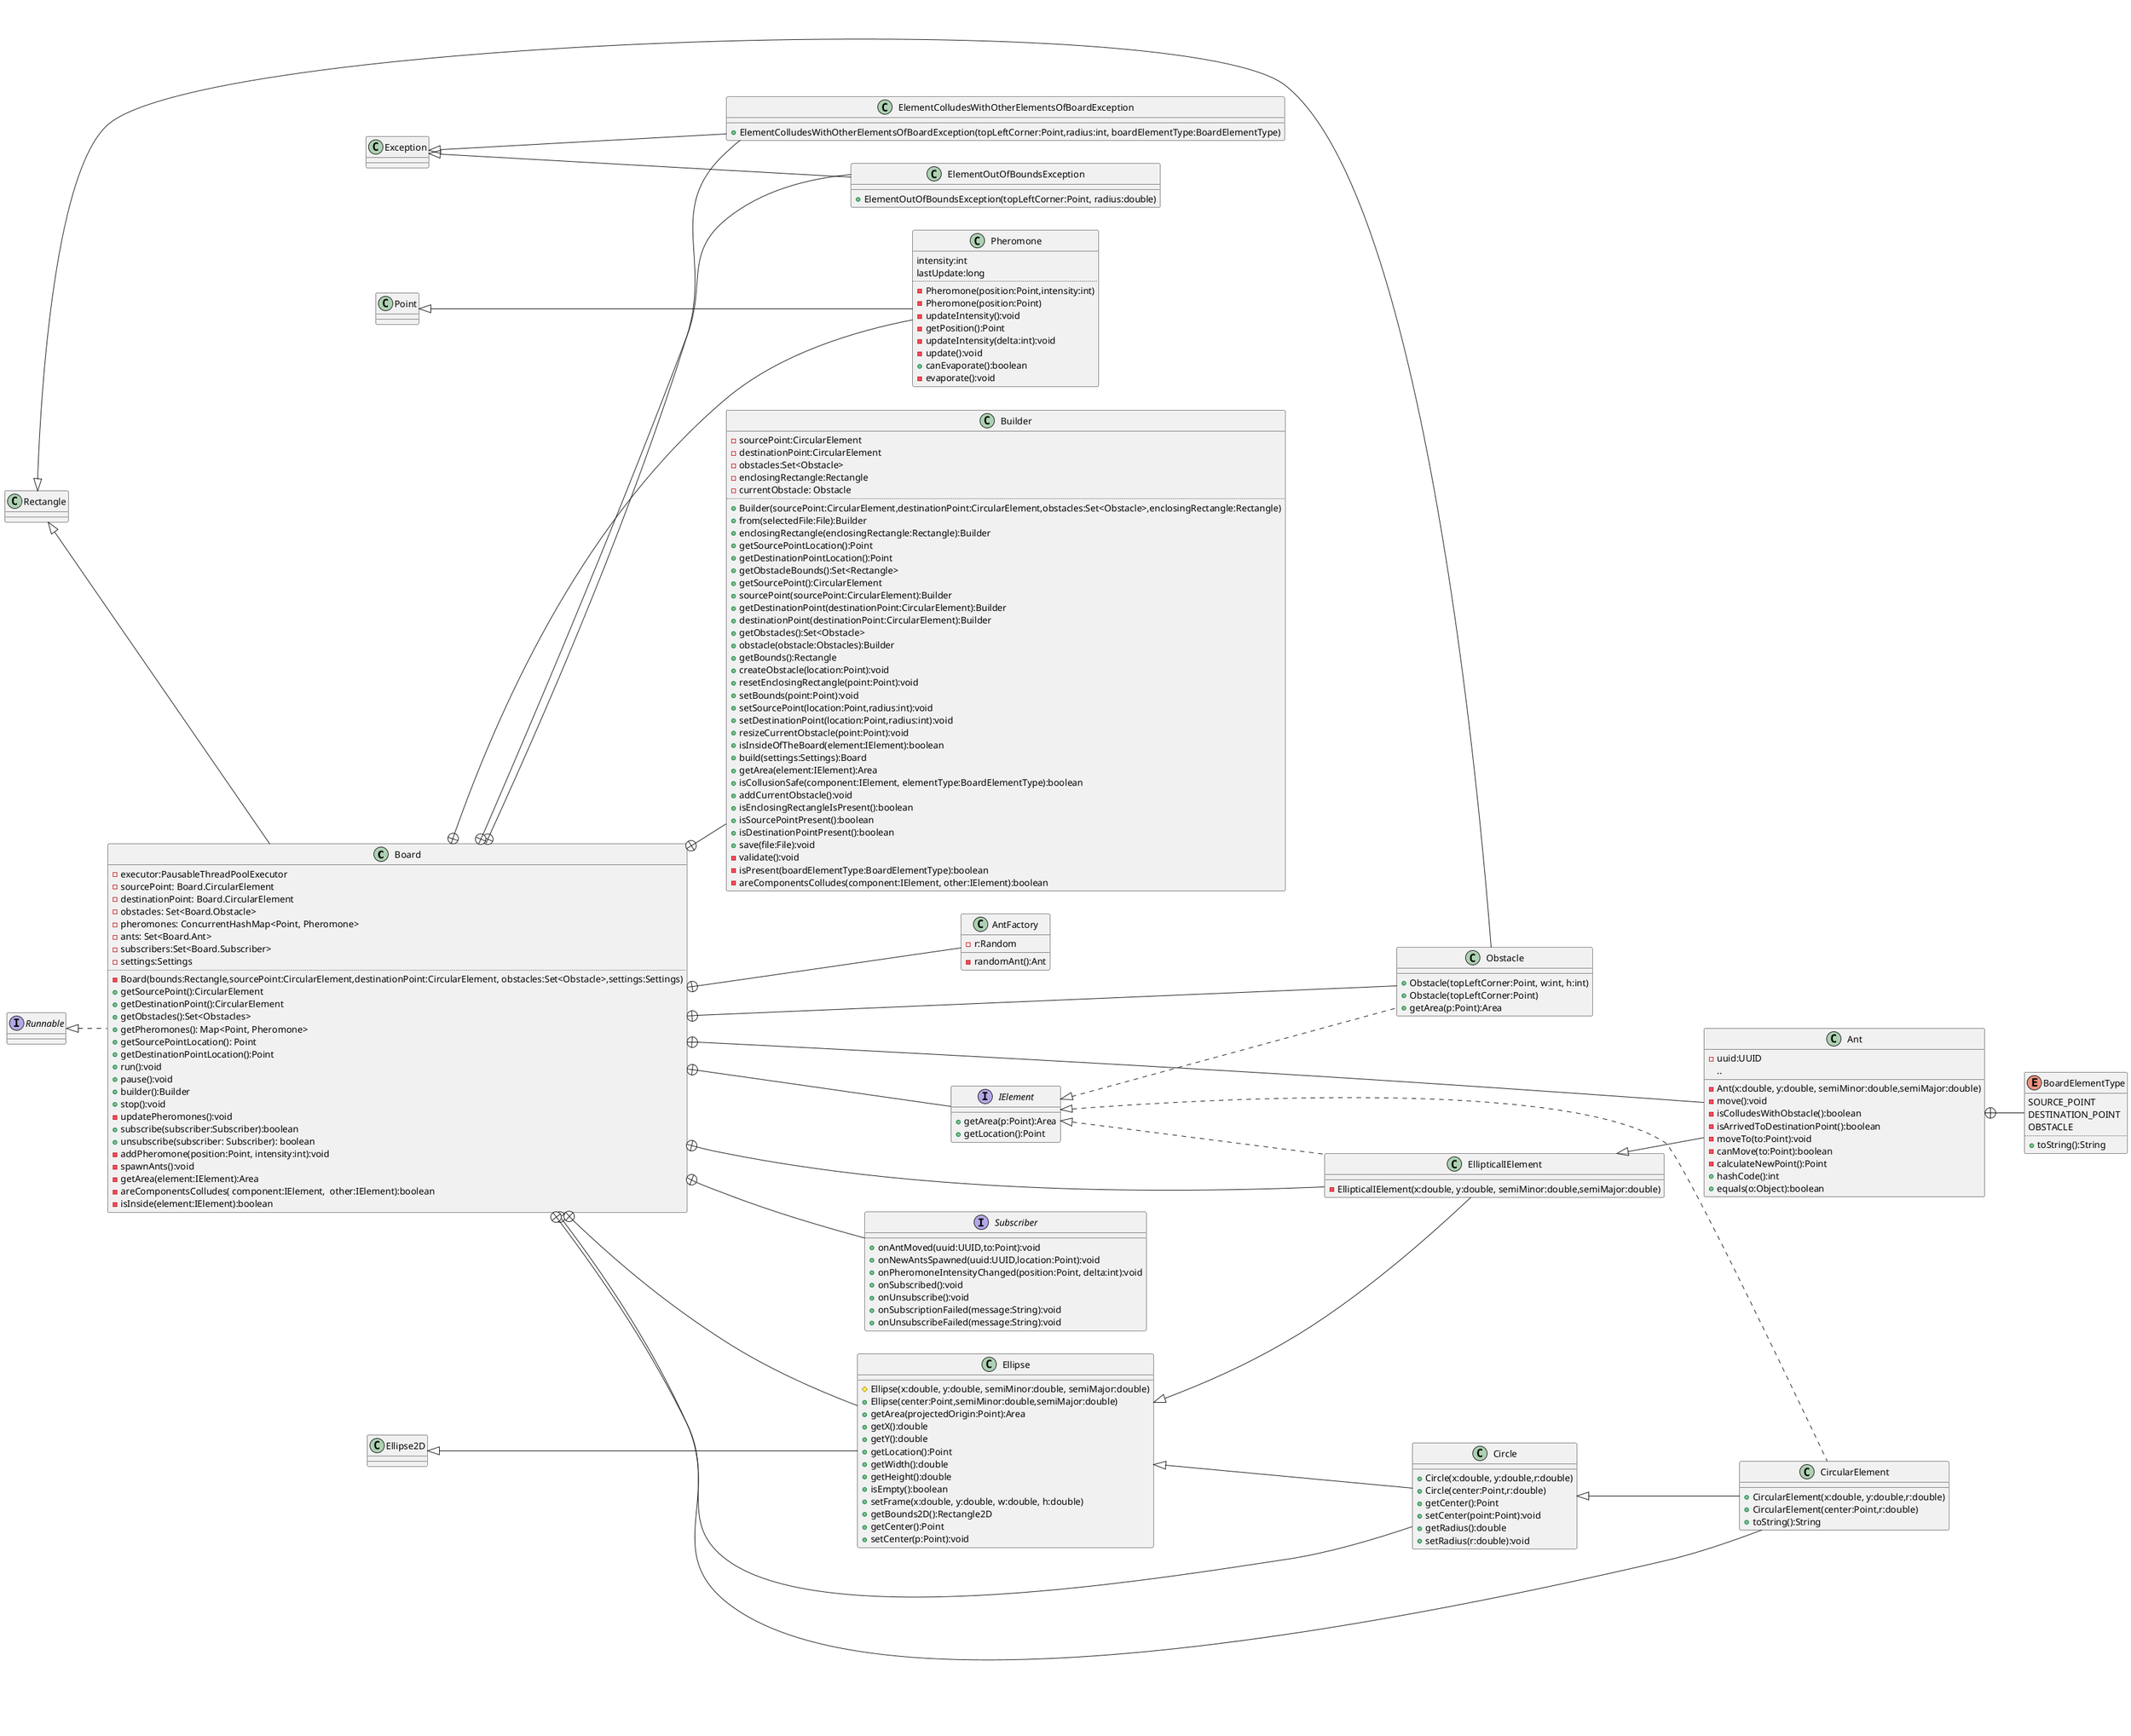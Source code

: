 @startuml
left to right direction

class Board extends Rectangle implements Runnable {
  - executor:PausableThreadPoolExecutor
  - sourcePoint: Board.CircularElement  
  -  destinationPoint: Board.CircularElement
  -  obstacles: Set<Board.Obstacle>
  -  pheromones: ConcurrentHashMap<Point, Pheromone>
  -  ants: Set<Board.Ant>
  -  subscribers:Set<Board.Subscriber>
  - settings:Settings 
  ..
  - Board(bounds:Rectangle,sourcePoint:CircularElement,destinationPoint:CircularElement, obstacles:Set<Obstacle>,settings:Settings)
  +  getSourcePoint():CircularElement
  + getDestinationPoint():CircularElement
  + getObstacles():Set<Obstacles>
  + getPheromones(): Map<Point, Pheromone>
  + getSourcePointLocation(): Point
  + getDestinationPointLocation():Point 
  + run():void 
  +pause():void 
  +builder():Builder 
  +stop():void 
  - updatePheromones():void
  + subscribe(subscriber:Subscriber):boolean
  + unsubscribe(subscriber: Subscriber): boolean
  - addPheromone(position:Point, intensity:int):void 
  - spawnAnts():void
  - getArea(element:IElement):Area
  - areComponentsColludes( component:IElement,  other:IElement):boolean
  - isInside(element:IElement):boolean
}

class Builder{
    -  sourcePoint:CircularElement
    - destinationPoint:CircularElement
    - obstacles:Set<Obstacle>
    - enclosingRectangle:Rectangle
    - currentObstacle: Obstacle
    ..
    + Builder(sourcePoint:CircularElement,destinationPoint:CircularElement,obstacles:Set<Obstacle>,enclosingRectangle:Rectangle)
    + from(selectedFile:File):Builder
    + enclosingRectangle(enclosingRectangle:Rectangle):Builder
    + getSourcePointLocation():Point 
    + getDestinationPointLocation():Point 
    + getObstacleBounds():Set<Rectangle>
    + getSourcePoint():CircularElement
    + sourcePoint(sourcePoint:CircularElement):Builder 
    + getDestinationPoint(destinationPoint:CircularElement):Builder 
    + destinationPoint(destinationPoint:CircularElement):Builder 
    + getObstacles():Set<Obstacle>
    + obstacle(obstacle:Obstacles):Builder 
    + getBounds():Rectangle
    + createObstacle(location:Point):void 
    + resetEnclosingRectangle(point:Point):void 
    + setBounds(point:Point):void 
    + setSourcePoint(location:Point,radius:int):void 
    + setDestinationPoint(location:Point,radius:int):void
    + resizeCurrentObstacle(point:Point):void 
    + isInsideOfTheBoard(element:IElement):boolean
    + build(settings:Settings):Board
    + getArea(element:IElement):Area
    + isCollusionSafe(component:IElement, elementType:BoardElementType):boolean
    + addCurrentObstacle():void 
    + isEnclosingRectangleIsPresent():boolean 
    + isSourcePointPresent():boolean 
    + isDestinationPointPresent():boolean
    + save(file:File):void 
    - validate():void 
    - isPresent(boardElementType:BoardElementType):boolean
    - areComponentsColludes(component:IElement, other:IElement):boolean
}

class ElementColludesWithOtherElementsOfBoardException extends Exception{
    +ElementColludesWithOtherElementsOfBoardException(topLeftCorner:Point,radius:int, boardElementType:BoardElementType)
}

class ElementOutOfBoundsException extends Exception{
    +ElementOutOfBoundsException(topLeftCorner:Point, radius:double)
}

class Pheromone extends Point {
    intensity:int 
    lastUpdate:long 
    ..
    - Pheromone(position:Point,intensity:int)
    - Pheromone(position:Point)
    - updateIntensity():void 
    - getPosition():Point
    - updateIntensity(delta:int):void 
    - update():void 
    + canEvaporate():boolean 
    - evaporate():void
}

class AntFactory{
    - r:Random
    - randomAnt():Ant 
}
class Ant extends EllipticalIElement{
- uuid:UUID
    ..
    - Ant(x:double, y:double, semiMinor:double,semiMajor:double)
    - move():void 
    - isColludesWithObstacle():boolean 
    - isArrivedToDestinationPoint():boolean 
    - moveTo(to:Point):void 
    - canMove(to:Point):boolean 
    - calculateNewPoint():Point 
    + hashCode():int 
    + equals(o:Object):boolean 
}

enum BoardElementType {
        SOURCE_POINT
        DESTINATION_POINT
        OBSTACLE
        ..
        +toString():String
}

class EllipticalIElement extends Ellipse implements IElement{
    - EllipticalIElement(x:double, y:double, semiMinor:double,semiMajor:double)
}

class CircularElement extends Circle implements IElement{
    +CircularElement(x:double, y:double,r:double)
    +CircularElement(center:Point,r:double)
    +toString():String 
}

class Obstacle extends Rectangle implements IElement{
    +Obstacle(topLeftCorner:Point, w:int, h:int)
    +Obstacle(topLeftCorner:Point)
    +getArea(p:Point):Area
}

interface IElement{
    +getArea(p:Point):Area 
    +getLocation():Point
}

class Circle extends Ellipse{
    +Circle(x:double, y:double,r:double)
    +Circle(center:Point,r:double)
    +getCenter():Point
    +setCenter(point:Point):void 
    +getRadius():double
    +setRadius(r:double):void 
}

class Ellipse extends Ellipse2D{
    #Ellipse(x:double, y:double, semiMinor:double, semiMajor:double)
    +Ellipse(center:Point,semiMinor:double,semiMajor:double)
    +getArea(projectedOrigin:Point):Area
    +getX():double 
    +getY():double
    +getLocation():Point
    +getWidth():double
    +getHeight():double 
    +isEmpty():boolean
    +setFrame(x:double, y:double, w:double, h:double) 
    +getBounds2D():Rectangle2D
    +getCenter():Point 
    +setCenter(p:Point):void 

}

interface Subscriber{
+onAntMoved(uuid:UUID,to:Point):void 
+onNewAntsSpawned(uuid:UUID,location:Point):void 
+onPheromoneIntensityChanged(position:Point, delta:int):void
+onSubscribed():void 
+onUnsubscribe():void
+onSubscriptionFailed(message:String):void 
+onUnsubscribeFailed(message:String):void
}


Board +-- Builder
Board +-- Subscriber
Board +-- ElementColludesWithOtherElementsOfBoardException
Board +-- ElementOutOfBoundsException
Board +-- Pheromone
Board +-- AntFactory
Board +-- EllipticalIElement
Board +-- Obstacle
Board +-- IElement
Board +-- CircularElement
Board +-- Circle
Board +-- Ellipse

Board +-- Ant 
Ant +-- BoardElementType
@enduml

